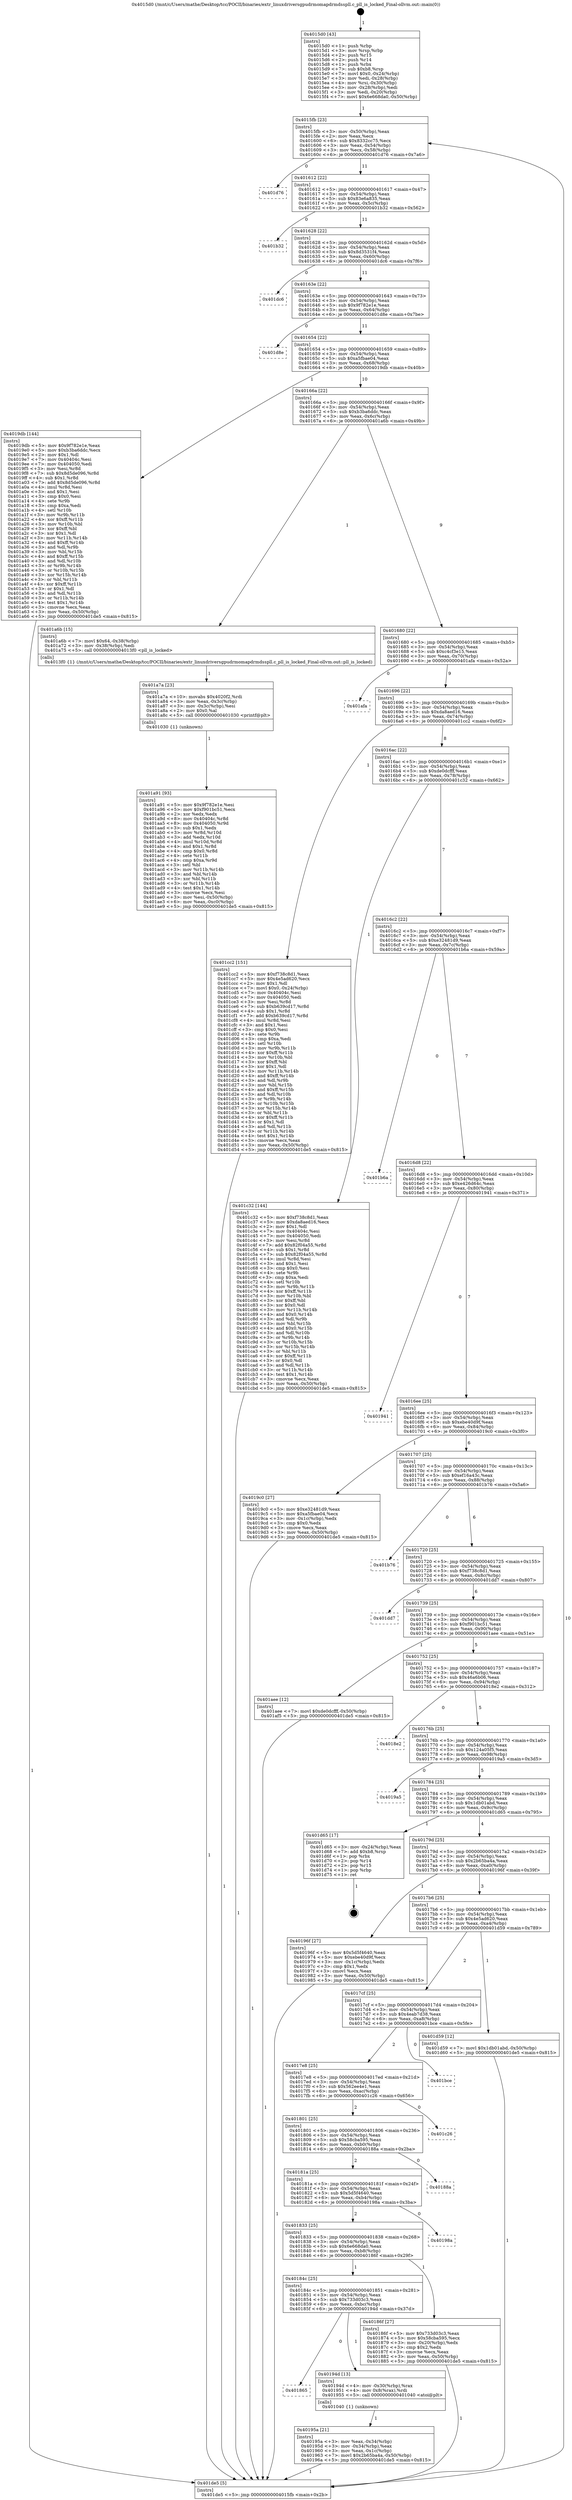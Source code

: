 digraph "0x4015d0" {
  label = "0x4015d0 (/mnt/c/Users/mathe/Desktop/tcc/POCII/binaries/extr_linuxdriversgpudrmomapdrmdsspll.c_pll_is_locked_Final-ollvm.out::main(0))"
  labelloc = "t"
  node[shape=record]

  Entry [label="",width=0.3,height=0.3,shape=circle,fillcolor=black,style=filled]
  "0x4015fb" [label="{
     0x4015fb [23]\l
     | [instrs]\l
     &nbsp;&nbsp;0x4015fb \<+3\>: mov -0x50(%rbp),%eax\l
     &nbsp;&nbsp;0x4015fe \<+2\>: mov %eax,%ecx\l
     &nbsp;&nbsp;0x401600 \<+6\>: sub $0x8332cc75,%ecx\l
     &nbsp;&nbsp;0x401606 \<+3\>: mov %eax,-0x54(%rbp)\l
     &nbsp;&nbsp;0x401609 \<+3\>: mov %ecx,-0x58(%rbp)\l
     &nbsp;&nbsp;0x40160c \<+6\>: je 0000000000401d76 \<main+0x7a6\>\l
  }"]
  "0x401d76" [label="{
     0x401d76\l
  }", style=dashed]
  "0x401612" [label="{
     0x401612 [22]\l
     | [instrs]\l
     &nbsp;&nbsp;0x401612 \<+5\>: jmp 0000000000401617 \<main+0x47\>\l
     &nbsp;&nbsp;0x401617 \<+3\>: mov -0x54(%rbp),%eax\l
     &nbsp;&nbsp;0x40161a \<+5\>: sub $0x83e6a835,%eax\l
     &nbsp;&nbsp;0x40161f \<+3\>: mov %eax,-0x5c(%rbp)\l
     &nbsp;&nbsp;0x401622 \<+6\>: je 0000000000401b32 \<main+0x562\>\l
  }"]
  Exit [label="",width=0.3,height=0.3,shape=circle,fillcolor=black,style=filled,peripheries=2]
  "0x401b32" [label="{
     0x401b32\l
  }", style=dashed]
  "0x401628" [label="{
     0x401628 [22]\l
     | [instrs]\l
     &nbsp;&nbsp;0x401628 \<+5\>: jmp 000000000040162d \<main+0x5d\>\l
     &nbsp;&nbsp;0x40162d \<+3\>: mov -0x54(%rbp),%eax\l
     &nbsp;&nbsp;0x401630 \<+5\>: sub $0x8d3531f4,%eax\l
     &nbsp;&nbsp;0x401635 \<+3\>: mov %eax,-0x60(%rbp)\l
     &nbsp;&nbsp;0x401638 \<+6\>: je 0000000000401dc6 \<main+0x7f6\>\l
  }"]
  "0x401a91" [label="{
     0x401a91 [93]\l
     | [instrs]\l
     &nbsp;&nbsp;0x401a91 \<+5\>: mov $0x9f782e1e,%esi\l
     &nbsp;&nbsp;0x401a96 \<+5\>: mov $0xf901bc51,%ecx\l
     &nbsp;&nbsp;0x401a9b \<+2\>: xor %edx,%edx\l
     &nbsp;&nbsp;0x401a9d \<+8\>: mov 0x40404c,%r8d\l
     &nbsp;&nbsp;0x401aa5 \<+8\>: mov 0x404050,%r9d\l
     &nbsp;&nbsp;0x401aad \<+3\>: sub $0x1,%edx\l
     &nbsp;&nbsp;0x401ab0 \<+3\>: mov %r8d,%r10d\l
     &nbsp;&nbsp;0x401ab3 \<+3\>: add %edx,%r10d\l
     &nbsp;&nbsp;0x401ab6 \<+4\>: imul %r10d,%r8d\l
     &nbsp;&nbsp;0x401aba \<+4\>: and $0x1,%r8d\l
     &nbsp;&nbsp;0x401abe \<+4\>: cmp $0x0,%r8d\l
     &nbsp;&nbsp;0x401ac2 \<+4\>: sete %r11b\l
     &nbsp;&nbsp;0x401ac6 \<+4\>: cmp $0xa,%r9d\l
     &nbsp;&nbsp;0x401aca \<+3\>: setl %bl\l
     &nbsp;&nbsp;0x401acd \<+3\>: mov %r11b,%r14b\l
     &nbsp;&nbsp;0x401ad0 \<+3\>: and %bl,%r14b\l
     &nbsp;&nbsp;0x401ad3 \<+3\>: xor %bl,%r11b\l
     &nbsp;&nbsp;0x401ad6 \<+3\>: or %r11b,%r14b\l
     &nbsp;&nbsp;0x401ad9 \<+4\>: test $0x1,%r14b\l
     &nbsp;&nbsp;0x401add \<+3\>: cmovne %ecx,%esi\l
     &nbsp;&nbsp;0x401ae0 \<+3\>: mov %esi,-0x50(%rbp)\l
     &nbsp;&nbsp;0x401ae3 \<+6\>: mov %eax,-0xc0(%rbp)\l
     &nbsp;&nbsp;0x401ae9 \<+5\>: jmp 0000000000401de5 \<main+0x815\>\l
  }"]
  "0x401dc6" [label="{
     0x401dc6\l
  }", style=dashed]
  "0x40163e" [label="{
     0x40163e [22]\l
     | [instrs]\l
     &nbsp;&nbsp;0x40163e \<+5\>: jmp 0000000000401643 \<main+0x73\>\l
     &nbsp;&nbsp;0x401643 \<+3\>: mov -0x54(%rbp),%eax\l
     &nbsp;&nbsp;0x401646 \<+5\>: sub $0x9f782e1e,%eax\l
     &nbsp;&nbsp;0x40164b \<+3\>: mov %eax,-0x64(%rbp)\l
     &nbsp;&nbsp;0x40164e \<+6\>: je 0000000000401d8e \<main+0x7be\>\l
  }"]
  "0x401a7a" [label="{
     0x401a7a [23]\l
     | [instrs]\l
     &nbsp;&nbsp;0x401a7a \<+10\>: movabs $0x4020f2,%rdi\l
     &nbsp;&nbsp;0x401a84 \<+3\>: mov %eax,-0x3c(%rbp)\l
     &nbsp;&nbsp;0x401a87 \<+3\>: mov -0x3c(%rbp),%esi\l
     &nbsp;&nbsp;0x401a8a \<+2\>: mov $0x0,%al\l
     &nbsp;&nbsp;0x401a8c \<+5\>: call 0000000000401030 \<printf@plt\>\l
     | [calls]\l
     &nbsp;&nbsp;0x401030 \{1\} (unknown)\l
  }"]
  "0x401d8e" [label="{
     0x401d8e\l
  }", style=dashed]
  "0x401654" [label="{
     0x401654 [22]\l
     | [instrs]\l
     &nbsp;&nbsp;0x401654 \<+5\>: jmp 0000000000401659 \<main+0x89\>\l
     &nbsp;&nbsp;0x401659 \<+3\>: mov -0x54(%rbp),%eax\l
     &nbsp;&nbsp;0x40165c \<+5\>: sub $0xa5fbae04,%eax\l
     &nbsp;&nbsp;0x401661 \<+3\>: mov %eax,-0x68(%rbp)\l
     &nbsp;&nbsp;0x401664 \<+6\>: je 00000000004019db \<main+0x40b\>\l
  }"]
  "0x40195a" [label="{
     0x40195a [21]\l
     | [instrs]\l
     &nbsp;&nbsp;0x40195a \<+3\>: mov %eax,-0x34(%rbp)\l
     &nbsp;&nbsp;0x40195d \<+3\>: mov -0x34(%rbp),%eax\l
     &nbsp;&nbsp;0x401960 \<+3\>: mov %eax,-0x1c(%rbp)\l
     &nbsp;&nbsp;0x401963 \<+7\>: movl $0x2b65ba4a,-0x50(%rbp)\l
     &nbsp;&nbsp;0x40196a \<+5\>: jmp 0000000000401de5 \<main+0x815\>\l
  }"]
  "0x4019db" [label="{
     0x4019db [144]\l
     | [instrs]\l
     &nbsp;&nbsp;0x4019db \<+5\>: mov $0x9f782e1e,%eax\l
     &nbsp;&nbsp;0x4019e0 \<+5\>: mov $0xb3ba6ddc,%ecx\l
     &nbsp;&nbsp;0x4019e5 \<+2\>: mov $0x1,%dl\l
     &nbsp;&nbsp;0x4019e7 \<+7\>: mov 0x40404c,%esi\l
     &nbsp;&nbsp;0x4019ee \<+7\>: mov 0x404050,%edi\l
     &nbsp;&nbsp;0x4019f5 \<+3\>: mov %esi,%r8d\l
     &nbsp;&nbsp;0x4019f8 \<+7\>: sub $0x8d5de096,%r8d\l
     &nbsp;&nbsp;0x4019ff \<+4\>: sub $0x1,%r8d\l
     &nbsp;&nbsp;0x401a03 \<+7\>: add $0x8d5de096,%r8d\l
     &nbsp;&nbsp;0x401a0a \<+4\>: imul %r8d,%esi\l
     &nbsp;&nbsp;0x401a0e \<+3\>: and $0x1,%esi\l
     &nbsp;&nbsp;0x401a11 \<+3\>: cmp $0x0,%esi\l
     &nbsp;&nbsp;0x401a14 \<+4\>: sete %r9b\l
     &nbsp;&nbsp;0x401a18 \<+3\>: cmp $0xa,%edi\l
     &nbsp;&nbsp;0x401a1b \<+4\>: setl %r10b\l
     &nbsp;&nbsp;0x401a1f \<+3\>: mov %r9b,%r11b\l
     &nbsp;&nbsp;0x401a22 \<+4\>: xor $0xff,%r11b\l
     &nbsp;&nbsp;0x401a26 \<+3\>: mov %r10b,%bl\l
     &nbsp;&nbsp;0x401a29 \<+3\>: xor $0xff,%bl\l
     &nbsp;&nbsp;0x401a2c \<+3\>: xor $0x1,%dl\l
     &nbsp;&nbsp;0x401a2f \<+3\>: mov %r11b,%r14b\l
     &nbsp;&nbsp;0x401a32 \<+4\>: and $0xff,%r14b\l
     &nbsp;&nbsp;0x401a36 \<+3\>: and %dl,%r9b\l
     &nbsp;&nbsp;0x401a39 \<+3\>: mov %bl,%r15b\l
     &nbsp;&nbsp;0x401a3c \<+4\>: and $0xff,%r15b\l
     &nbsp;&nbsp;0x401a40 \<+3\>: and %dl,%r10b\l
     &nbsp;&nbsp;0x401a43 \<+3\>: or %r9b,%r14b\l
     &nbsp;&nbsp;0x401a46 \<+3\>: or %r10b,%r15b\l
     &nbsp;&nbsp;0x401a49 \<+3\>: xor %r15b,%r14b\l
     &nbsp;&nbsp;0x401a4c \<+3\>: or %bl,%r11b\l
     &nbsp;&nbsp;0x401a4f \<+4\>: xor $0xff,%r11b\l
     &nbsp;&nbsp;0x401a53 \<+3\>: or $0x1,%dl\l
     &nbsp;&nbsp;0x401a56 \<+3\>: and %dl,%r11b\l
     &nbsp;&nbsp;0x401a59 \<+3\>: or %r11b,%r14b\l
     &nbsp;&nbsp;0x401a5c \<+4\>: test $0x1,%r14b\l
     &nbsp;&nbsp;0x401a60 \<+3\>: cmovne %ecx,%eax\l
     &nbsp;&nbsp;0x401a63 \<+3\>: mov %eax,-0x50(%rbp)\l
     &nbsp;&nbsp;0x401a66 \<+5\>: jmp 0000000000401de5 \<main+0x815\>\l
  }"]
  "0x40166a" [label="{
     0x40166a [22]\l
     | [instrs]\l
     &nbsp;&nbsp;0x40166a \<+5\>: jmp 000000000040166f \<main+0x9f\>\l
     &nbsp;&nbsp;0x40166f \<+3\>: mov -0x54(%rbp),%eax\l
     &nbsp;&nbsp;0x401672 \<+5\>: sub $0xb3ba6ddc,%eax\l
     &nbsp;&nbsp;0x401677 \<+3\>: mov %eax,-0x6c(%rbp)\l
     &nbsp;&nbsp;0x40167a \<+6\>: je 0000000000401a6b \<main+0x49b\>\l
  }"]
  "0x401865" [label="{
     0x401865\l
  }", style=dashed]
  "0x401a6b" [label="{
     0x401a6b [15]\l
     | [instrs]\l
     &nbsp;&nbsp;0x401a6b \<+7\>: movl $0x64,-0x38(%rbp)\l
     &nbsp;&nbsp;0x401a72 \<+3\>: mov -0x38(%rbp),%edi\l
     &nbsp;&nbsp;0x401a75 \<+5\>: call 00000000004013f0 \<pll_is_locked\>\l
     | [calls]\l
     &nbsp;&nbsp;0x4013f0 \{1\} (/mnt/c/Users/mathe/Desktop/tcc/POCII/binaries/extr_linuxdriversgpudrmomapdrmdsspll.c_pll_is_locked_Final-ollvm.out::pll_is_locked)\l
  }"]
  "0x401680" [label="{
     0x401680 [22]\l
     | [instrs]\l
     &nbsp;&nbsp;0x401680 \<+5\>: jmp 0000000000401685 \<main+0xb5\>\l
     &nbsp;&nbsp;0x401685 \<+3\>: mov -0x54(%rbp),%eax\l
     &nbsp;&nbsp;0x401688 \<+5\>: sub $0xc4cf3e15,%eax\l
     &nbsp;&nbsp;0x40168d \<+3\>: mov %eax,-0x70(%rbp)\l
     &nbsp;&nbsp;0x401690 \<+6\>: je 0000000000401afa \<main+0x52a\>\l
  }"]
  "0x40194d" [label="{
     0x40194d [13]\l
     | [instrs]\l
     &nbsp;&nbsp;0x40194d \<+4\>: mov -0x30(%rbp),%rax\l
     &nbsp;&nbsp;0x401951 \<+4\>: mov 0x8(%rax),%rdi\l
     &nbsp;&nbsp;0x401955 \<+5\>: call 0000000000401040 \<atoi@plt\>\l
     | [calls]\l
     &nbsp;&nbsp;0x401040 \{1\} (unknown)\l
  }"]
  "0x401afa" [label="{
     0x401afa\l
  }", style=dashed]
  "0x401696" [label="{
     0x401696 [22]\l
     | [instrs]\l
     &nbsp;&nbsp;0x401696 \<+5\>: jmp 000000000040169b \<main+0xcb\>\l
     &nbsp;&nbsp;0x40169b \<+3\>: mov -0x54(%rbp),%eax\l
     &nbsp;&nbsp;0x40169e \<+5\>: sub $0xda8aed16,%eax\l
     &nbsp;&nbsp;0x4016a3 \<+3\>: mov %eax,-0x74(%rbp)\l
     &nbsp;&nbsp;0x4016a6 \<+6\>: je 0000000000401cc2 \<main+0x6f2\>\l
  }"]
  "0x4015d0" [label="{
     0x4015d0 [43]\l
     | [instrs]\l
     &nbsp;&nbsp;0x4015d0 \<+1\>: push %rbp\l
     &nbsp;&nbsp;0x4015d1 \<+3\>: mov %rsp,%rbp\l
     &nbsp;&nbsp;0x4015d4 \<+2\>: push %r15\l
     &nbsp;&nbsp;0x4015d6 \<+2\>: push %r14\l
     &nbsp;&nbsp;0x4015d8 \<+1\>: push %rbx\l
     &nbsp;&nbsp;0x4015d9 \<+7\>: sub $0xb8,%rsp\l
     &nbsp;&nbsp;0x4015e0 \<+7\>: movl $0x0,-0x24(%rbp)\l
     &nbsp;&nbsp;0x4015e7 \<+3\>: mov %edi,-0x28(%rbp)\l
     &nbsp;&nbsp;0x4015ea \<+4\>: mov %rsi,-0x30(%rbp)\l
     &nbsp;&nbsp;0x4015ee \<+3\>: mov -0x28(%rbp),%edi\l
     &nbsp;&nbsp;0x4015f1 \<+3\>: mov %edi,-0x20(%rbp)\l
     &nbsp;&nbsp;0x4015f4 \<+7\>: movl $0x6e668da0,-0x50(%rbp)\l
  }"]
  "0x401cc2" [label="{
     0x401cc2 [151]\l
     | [instrs]\l
     &nbsp;&nbsp;0x401cc2 \<+5\>: mov $0xf738c8d1,%eax\l
     &nbsp;&nbsp;0x401cc7 \<+5\>: mov $0x4e5ad620,%ecx\l
     &nbsp;&nbsp;0x401ccc \<+2\>: mov $0x1,%dl\l
     &nbsp;&nbsp;0x401cce \<+7\>: movl $0x0,-0x24(%rbp)\l
     &nbsp;&nbsp;0x401cd5 \<+7\>: mov 0x40404c,%esi\l
     &nbsp;&nbsp;0x401cdc \<+7\>: mov 0x404050,%edi\l
     &nbsp;&nbsp;0x401ce3 \<+3\>: mov %esi,%r8d\l
     &nbsp;&nbsp;0x401ce6 \<+7\>: sub $0xb639cd17,%r8d\l
     &nbsp;&nbsp;0x401ced \<+4\>: sub $0x1,%r8d\l
     &nbsp;&nbsp;0x401cf1 \<+7\>: add $0xb639cd17,%r8d\l
     &nbsp;&nbsp;0x401cf8 \<+4\>: imul %r8d,%esi\l
     &nbsp;&nbsp;0x401cfc \<+3\>: and $0x1,%esi\l
     &nbsp;&nbsp;0x401cff \<+3\>: cmp $0x0,%esi\l
     &nbsp;&nbsp;0x401d02 \<+4\>: sete %r9b\l
     &nbsp;&nbsp;0x401d06 \<+3\>: cmp $0xa,%edi\l
     &nbsp;&nbsp;0x401d09 \<+4\>: setl %r10b\l
     &nbsp;&nbsp;0x401d0d \<+3\>: mov %r9b,%r11b\l
     &nbsp;&nbsp;0x401d10 \<+4\>: xor $0xff,%r11b\l
     &nbsp;&nbsp;0x401d14 \<+3\>: mov %r10b,%bl\l
     &nbsp;&nbsp;0x401d17 \<+3\>: xor $0xff,%bl\l
     &nbsp;&nbsp;0x401d1a \<+3\>: xor $0x1,%dl\l
     &nbsp;&nbsp;0x401d1d \<+3\>: mov %r11b,%r14b\l
     &nbsp;&nbsp;0x401d20 \<+4\>: and $0xff,%r14b\l
     &nbsp;&nbsp;0x401d24 \<+3\>: and %dl,%r9b\l
     &nbsp;&nbsp;0x401d27 \<+3\>: mov %bl,%r15b\l
     &nbsp;&nbsp;0x401d2a \<+4\>: and $0xff,%r15b\l
     &nbsp;&nbsp;0x401d2e \<+3\>: and %dl,%r10b\l
     &nbsp;&nbsp;0x401d31 \<+3\>: or %r9b,%r14b\l
     &nbsp;&nbsp;0x401d34 \<+3\>: or %r10b,%r15b\l
     &nbsp;&nbsp;0x401d37 \<+3\>: xor %r15b,%r14b\l
     &nbsp;&nbsp;0x401d3a \<+3\>: or %bl,%r11b\l
     &nbsp;&nbsp;0x401d3d \<+4\>: xor $0xff,%r11b\l
     &nbsp;&nbsp;0x401d41 \<+3\>: or $0x1,%dl\l
     &nbsp;&nbsp;0x401d44 \<+3\>: and %dl,%r11b\l
     &nbsp;&nbsp;0x401d47 \<+3\>: or %r11b,%r14b\l
     &nbsp;&nbsp;0x401d4a \<+4\>: test $0x1,%r14b\l
     &nbsp;&nbsp;0x401d4e \<+3\>: cmovne %ecx,%eax\l
     &nbsp;&nbsp;0x401d51 \<+3\>: mov %eax,-0x50(%rbp)\l
     &nbsp;&nbsp;0x401d54 \<+5\>: jmp 0000000000401de5 \<main+0x815\>\l
  }"]
  "0x4016ac" [label="{
     0x4016ac [22]\l
     | [instrs]\l
     &nbsp;&nbsp;0x4016ac \<+5\>: jmp 00000000004016b1 \<main+0xe1\>\l
     &nbsp;&nbsp;0x4016b1 \<+3\>: mov -0x54(%rbp),%eax\l
     &nbsp;&nbsp;0x4016b4 \<+5\>: sub $0xde0dcfff,%eax\l
     &nbsp;&nbsp;0x4016b9 \<+3\>: mov %eax,-0x78(%rbp)\l
     &nbsp;&nbsp;0x4016bc \<+6\>: je 0000000000401c32 \<main+0x662\>\l
  }"]
  "0x401de5" [label="{
     0x401de5 [5]\l
     | [instrs]\l
     &nbsp;&nbsp;0x401de5 \<+5\>: jmp 00000000004015fb \<main+0x2b\>\l
  }"]
  "0x401c32" [label="{
     0x401c32 [144]\l
     | [instrs]\l
     &nbsp;&nbsp;0x401c32 \<+5\>: mov $0xf738c8d1,%eax\l
     &nbsp;&nbsp;0x401c37 \<+5\>: mov $0xda8aed16,%ecx\l
     &nbsp;&nbsp;0x401c3c \<+2\>: mov $0x1,%dl\l
     &nbsp;&nbsp;0x401c3e \<+7\>: mov 0x40404c,%esi\l
     &nbsp;&nbsp;0x401c45 \<+7\>: mov 0x404050,%edi\l
     &nbsp;&nbsp;0x401c4c \<+3\>: mov %esi,%r8d\l
     &nbsp;&nbsp;0x401c4f \<+7\>: add $0x82f04a55,%r8d\l
     &nbsp;&nbsp;0x401c56 \<+4\>: sub $0x1,%r8d\l
     &nbsp;&nbsp;0x401c5a \<+7\>: sub $0x82f04a55,%r8d\l
     &nbsp;&nbsp;0x401c61 \<+4\>: imul %r8d,%esi\l
     &nbsp;&nbsp;0x401c65 \<+3\>: and $0x1,%esi\l
     &nbsp;&nbsp;0x401c68 \<+3\>: cmp $0x0,%esi\l
     &nbsp;&nbsp;0x401c6b \<+4\>: sete %r9b\l
     &nbsp;&nbsp;0x401c6f \<+3\>: cmp $0xa,%edi\l
     &nbsp;&nbsp;0x401c72 \<+4\>: setl %r10b\l
     &nbsp;&nbsp;0x401c76 \<+3\>: mov %r9b,%r11b\l
     &nbsp;&nbsp;0x401c79 \<+4\>: xor $0xff,%r11b\l
     &nbsp;&nbsp;0x401c7d \<+3\>: mov %r10b,%bl\l
     &nbsp;&nbsp;0x401c80 \<+3\>: xor $0xff,%bl\l
     &nbsp;&nbsp;0x401c83 \<+3\>: xor $0x0,%dl\l
     &nbsp;&nbsp;0x401c86 \<+3\>: mov %r11b,%r14b\l
     &nbsp;&nbsp;0x401c89 \<+4\>: and $0x0,%r14b\l
     &nbsp;&nbsp;0x401c8d \<+3\>: and %dl,%r9b\l
     &nbsp;&nbsp;0x401c90 \<+3\>: mov %bl,%r15b\l
     &nbsp;&nbsp;0x401c93 \<+4\>: and $0x0,%r15b\l
     &nbsp;&nbsp;0x401c97 \<+3\>: and %dl,%r10b\l
     &nbsp;&nbsp;0x401c9a \<+3\>: or %r9b,%r14b\l
     &nbsp;&nbsp;0x401c9d \<+3\>: or %r10b,%r15b\l
     &nbsp;&nbsp;0x401ca0 \<+3\>: xor %r15b,%r14b\l
     &nbsp;&nbsp;0x401ca3 \<+3\>: or %bl,%r11b\l
     &nbsp;&nbsp;0x401ca6 \<+4\>: xor $0xff,%r11b\l
     &nbsp;&nbsp;0x401caa \<+3\>: or $0x0,%dl\l
     &nbsp;&nbsp;0x401cad \<+3\>: and %dl,%r11b\l
     &nbsp;&nbsp;0x401cb0 \<+3\>: or %r11b,%r14b\l
     &nbsp;&nbsp;0x401cb3 \<+4\>: test $0x1,%r14b\l
     &nbsp;&nbsp;0x401cb7 \<+3\>: cmovne %ecx,%eax\l
     &nbsp;&nbsp;0x401cba \<+3\>: mov %eax,-0x50(%rbp)\l
     &nbsp;&nbsp;0x401cbd \<+5\>: jmp 0000000000401de5 \<main+0x815\>\l
  }"]
  "0x4016c2" [label="{
     0x4016c2 [22]\l
     | [instrs]\l
     &nbsp;&nbsp;0x4016c2 \<+5\>: jmp 00000000004016c7 \<main+0xf7\>\l
     &nbsp;&nbsp;0x4016c7 \<+3\>: mov -0x54(%rbp),%eax\l
     &nbsp;&nbsp;0x4016ca \<+5\>: sub $0xe32481d9,%eax\l
     &nbsp;&nbsp;0x4016cf \<+3\>: mov %eax,-0x7c(%rbp)\l
     &nbsp;&nbsp;0x4016d2 \<+6\>: je 0000000000401b6a \<main+0x59a\>\l
  }"]
  "0x40184c" [label="{
     0x40184c [25]\l
     | [instrs]\l
     &nbsp;&nbsp;0x40184c \<+5\>: jmp 0000000000401851 \<main+0x281\>\l
     &nbsp;&nbsp;0x401851 \<+3\>: mov -0x54(%rbp),%eax\l
     &nbsp;&nbsp;0x401854 \<+5\>: sub $0x733d03c3,%eax\l
     &nbsp;&nbsp;0x401859 \<+6\>: mov %eax,-0xbc(%rbp)\l
     &nbsp;&nbsp;0x40185f \<+6\>: je 000000000040194d \<main+0x37d\>\l
  }"]
  "0x401b6a" [label="{
     0x401b6a\l
  }", style=dashed]
  "0x4016d8" [label="{
     0x4016d8 [22]\l
     | [instrs]\l
     &nbsp;&nbsp;0x4016d8 \<+5\>: jmp 00000000004016dd \<main+0x10d\>\l
     &nbsp;&nbsp;0x4016dd \<+3\>: mov -0x54(%rbp),%eax\l
     &nbsp;&nbsp;0x4016e0 \<+5\>: sub $0xe426d64c,%eax\l
     &nbsp;&nbsp;0x4016e5 \<+3\>: mov %eax,-0x80(%rbp)\l
     &nbsp;&nbsp;0x4016e8 \<+6\>: je 0000000000401941 \<main+0x371\>\l
  }"]
  "0x40186f" [label="{
     0x40186f [27]\l
     | [instrs]\l
     &nbsp;&nbsp;0x40186f \<+5\>: mov $0x733d03c3,%eax\l
     &nbsp;&nbsp;0x401874 \<+5\>: mov $0x58cba595,%ecx\l
     &nbsp;&nbsp;0x401879 \<+3\>: mov -0x20(%rbp),%edx\l
     &nbsp;&nbsp;0x40187c \<+3\>: cmp $0x2,%edx\l
     &nbsp;&nbsp;0x40187f \<+3\>: cmovne %ecx,%eax\l
     &nbsp;&nbsp;0x401882 \<+3\>: mov %eax,-0x50(%rbp)\l
     &nbsp;&nbsp;0x401885 \<+5\>: jmp 0000000000401de5 \<main+0x815\>\l
  }"]
  "0x401941" [label="{
     0x401941\l
  }", style=dashed]
  "0x4016ee" [label="{
     0x4016ee [25]\l
     | [instrs]\l
     &nbsp;&nbsp;0x4016ee \<+5\>: jmp 00000000004016f3 \<main+0x123\>\l
     &nbsp;&nbsp;0x4016f3 \<+3\>: mov -0x54(%rbp),%eax\l
     &nbsp;&nbsp;0x4016f6 \<+5\>: sub $0xebe40d9f,%eax\l
     &nbsp;&nbsp;0x4016fb \<+6\>: mov %eax,-0x84(%rbp)\l
     &nbsp;&nbsp;0x401701 \<+6\>: je 00000000004019c0 \<main+0x3f0\>\l
  }"]
  "0x401833" [label="{
     0x401833 [25]\l
     | [instrs]\l
     &nbsp;&nbsp;0x401833 \<+5\>: jmp 0000000000401838 \<main+0x268\>\l
     &nbsp;&nbsp;0x401838 \<+3\>: mov -0x54(%rbp),%eax\l
     &nbsp;&nbsp;0x40183b \<+5\>: sub $0x6e668da0,%eax\l
     &nbsp;&nbsp;0x401840 \<+6\>: mov %eax,-0xb8(%rbp)\l
     &nbsp;&nbsp;0x401846 \<+6\>: je 000000000040186f \<main+0x29f\>\l
  }"]
  "0x4019c0" [label="{
     0x4019c0 [27]\l
     | [instrs]\l
     &nbsp;&nbsp;0x4019c0 \<+5\>: mov $0xe32481d9,%eax\l
     &nbsp;&nbsp;0x4019c5 \<+5\>: mov $0xa5fbae04,%ecx\l
     &nbsp;&nbsp;0x4019ca \<+3\>: mov -0x1c(%rbp),%edx\l
     &nbsp;&nbsp;0x4019cd \<+3\>: cmp $0x0,%edx\l
     &nbsp;&nbsp;0x4019d0 \<+3\>: cmove %ecx,%eax\l
     &nbsp;&nbsp;0x4019d3 \<+3\>: mov %eax,-0x50(%rbp)\l
     &nbsp;&nbsp;0x4019d6 \<+5\>: jmp 0000000000401de5 \<main+0x815\>\l
  }"]
  "0x401707" [label="{
     0x401707 [25]\l
     | [instrs]\l
     &nbsp;&nbsp;0x401707 \<+5\>: jmp 000000000040170c \<main+0x13c\>\l
     &nbsp;&nbsp;0x40170c \<+3\>: mov -0x54(%rbp),%eax\l
     &nbsp;&nbsp;0x40170f \<+5\>: sub $0xef16a43c,%eax\l
     &nbsp;&nbsp;0x401714 \<+6\>: mov %eax,-0x88(%rbp)\l
     &nbsp;&nbsp;0x40171a \<+6\>: je 0000000000401b76 \<main+0x5a6\>\l
  }"]
  "0x40198a" [label="{
     0x40198a\l
  }", style=dashed]
  "0x401b76" [label="{
     0x401b76\l
  }", style=dashed]
  "0x401720" [label="{
     0x401720 [25]\l
     | [instrs]\l
     &nbsp;&nbsp;0x401720 \<+5\>: jmp 0000000000401725 \<main+0x155\>\l
     &nbsp;&nbsp;0x401725 \<+3\>: mov -0x54(%rbp),%eax\l
     &nbsp;&nbsp;0x401728 \<+5\>: sub $0xf738c8d1,%eax\l
     &nbsp;&nbsp;0x40172d \<+6\>: mov %eax,-0x8c(%rbp)\l
     &nbsp;&nbsp;0x401733 \<+6\>: je 0000000000401dd7 \<main+0x807\>\l
  }"]
  "0x40181a" [label="{
     0x40181a [25]\l
     | [instrs]\l
     &nbsp;&nbsp;0x40181a \<+5\>: jmp 000000000040181f \<main+0x24f\>\l
     &nbsp;&nbsp;0x40181f \<+3\>: mov -0x54(%rbp),%eax\l
     &nbsp;&nbsp;0x401822 \<+5\>: sub $0x5d5f4640,%eax\l
     &nbsp;&nbsp;0x401827 \<+6\>: mov %eax,-0xb4(%rbp)\l
     &nbsp;&nbsp;0x40182d \<+6\>: je 000000000040198a \<main+0x3ba\>\l
  }"]
  "0x401dd7" [label="{
     0x401dd7\l
  }", style=dashed]
  "0x401739" [label="{
     0x401739 [25]\l
     | [instrs]\l
     &nbsp;&nbsp;0x401739 \<+5\>: jmp 000000000040173e \<main+0x16e\>\l
     &nbsp;&nbsp;0x40173e \<+3\>: mov -0x54(%rbp),%eax\l
     &nbsp;&nbsp;0x401741 \<+5\>: sub $0xf901bc51,%eax\l
     &nbsp;&nbsp;0x401746 \<+6\>: mov %eax,-0x90(%rbp)\l
     &nbsp;&nbsp;0x40174c \<+6\>: je 0000000000401aee \<main+0x51e\>\l
  }"]
  "0x40188a" [label="{
     0x40188a\l
  }", style=dashed]
  "0x401aee" [label="{
     0x401aee [12]\l
     | [instrs]\l
     &nbsp;&nbsp;0x401aee \<+7\>: movl $0xde0dcfff,-0x50(%rbp)\l
     &nbsp;&nbsp;0x401af5 \<+5\>: jmp 0000000000401de5 \<main+0x815\>\l
  }"]
  "0x401752" [label="{
     0x401752 [25]\l
     | [instrs]\l
     &nbsp;&nbsp;0x401752 \<+5\>: jmp 0000000000401757 \<main+0x187\>\l
     &nbsp;&nbsp;0x401757 \<+3\>: mov -0x54(%rbp),%eax\l
     &nbsp;&nbsp;0x40175a \<+5\>: sub $0x46a6b06,%eax\l
     &nbsp;&nbsp;0x40175f \<+6\>: mov %eax,-0x94(%rbp)\l
     &nbsp;&nbsp;0x401765 \<+6\>: je 00000000004018e2 \<main+0x312\>\l
  }"]
  "0x401801" [label="{
     0x401801 [25]\l
     | [instrs]\l
     &nbsp;&nbsp;0x401801 \<+5\>: jmp 0000000000401806 \<main+0x236\>\l
     &nbsp;&nbsp;0x401806 \<+3\>: mov -0x54(%rbp),%eax\l
     &nbsp;&nbsp;0x401809 \<+5\>: sub $0x58cba595,%eax\l
     &nbsp;&nbsp;0x40180e \<+6\>: mov %eax,-0xb0(%rbp)\l
     &nbsp;&nbsp;0x401814 \<+6\>: je 000000000040188a \<main+0x2ba\>\l
  }"]
  "0x4018e2" [label="{
     0x4018e2\l
  }", style=dashed]
  "0x40176b" [label="{
     0x40176b [25]\l
     | [instrs]\l
     &nbsp;&nbsp;0x40176b \<+5\>: jmp 0000000000401770 \<main+0x1a0\>\l
     &nbsp;&nbsp;0x401770 \<+3\>: mov -0x54(%rbp),%eax\l
     &nbsp;&nbsp;0x401773 \<+5\>: sub $0x124a05f5,%eax\l
     &nbsp;&nbsp;0x401778 \<+6\>: mov %eax,-0x98(%rbp)\l
     &nbsp;&nbsp;0x40177e \<+6\>: je 00000000004019a5 \<main+0x3d5\>\l
  }"]
  "0x401c26" [label="{
     0x401c26\l
  }", style=dashed]
  "0x4019a5" [label="{
     0x4019a5\l
  }", style=dashed]
  "0x401784" [label="{
     0x401784 [25]\l
     | [instrs]\l
     &nbsp;&nbsp;0x401784 \<+5\>: jmp 0000000000401789 \<main+0x1b9\>\l
     &nbsp;&nbsp;0x401789 \<+3\>: mov -0x54(%rbp),%eax\l
     &nbsp;&nbsp;0x40178c \<+5\>: sub $0x1db01abd,%eax\l
     &nbsp;&nbsp;0x401791 \<+6\>: mov %eax,-0x9c(%rbp)\l
     &nbsp;&nbsp;0x401797 \<+6\>: je 0000000000401d65 \<main+0x795\>\l
  }"]
  "0x4017e8" [label="{
     0x4017e8 [25]\l
     | [instrs]\l
     &nbsp;&nbsp;0x4017e8 \<+5\>: jmp 00000000004017ed \<main+0x21d\>\l
     &nbsp;&nbsp;0x4017ed \<+3\>: mov -0x54(%rbp),%eax\l
     &nbsp;&nbsp;0x4017f0 \<+5\>: sub $0x562ee4e1,%eax\l
     &nbsp;&nbsp;0x4017f5 \<+6\>: mov %eax,-0xac(%rbp)\l
     &nbsp;&nbsp;0x4017fb \<+6\>: je 0000000000401c26 \<main+0x656\>\l
  }"]
  "0x401d65" [label="{
     0x401d65 [17]\l
     | [instrs]\l
     &nbsp;&nbsp;0x401d65 \<+3\>: mov -0x24(%rbp),%eax\l
     &nbsp;&nbsp;0x401d68 \<+7\>: add $0xb8,%rsp\l
     &nbsp;&nbsp;0x401d6f \<+1\>: pop %rbx\l
     &nbsp;&nbsp;0x401d70 \<+2\>: pop %r14\l
     &nbsp;&nbsp;0x401d72 \<+2\>: pop %r15\l
     &nbsp;&nbsp;0x401d74 \<+1\>: pop %rbp\l
     &nbsp;&nbsp;0x401d75 \<+1\>: ret\l
  }"]
  "0x40179d" [label="{
     0x40179d [25]\l
     | [instrs]\l
     &nbsp;&nbsp;0x40179d \<+5\>: jmp 00000000004017a2 \<main+0x1d2\>\l
     &nbsp;&nbsp;0x4017a2 \<+3\>: mov -0x54(%rbp),%eax\l
     &nbsp;&nbsp;0x4017a5 \<+5\>: sub $0x2b65ba4a,%eax\l
     &nbsp;&nbsp;0x4017aa \<+6\>: mov %eax,-0xa0(%rbp)\l
     &nbsp;&nbsp;0x4017b0 \<+6\>: je 000000000040196f \<main+0x39f\>\l
  }"]
  "0x401bce" [label="{
     0x401bce\l
  }", style=dashed]
  "0x40196f" [label="{
     0x40196f [27]\l
     | [instrs]\l
     &nbsp;&nbsp;0x40196f \<+5\>: mov $0x5d5f4640,%eax\l
     &nbsp;&nbsp;0x401974 \<+5\>: mov $0xebe40d9f,%ecx\l
     &nbsp;&nbsp;0x401979 \<+3\>: mov -0x1c(%rbp),%edx\l
     &nbsp;&nbsp;0x40197c \<+3\>: cmp $0x1,%edx\l
     &nbsp;&nbsp;0x40197f \<+3\>: cmovl %ecx,%eax\l
     &nbsp;&nbsp;0x401982 \<+3\>: mov %eax,-0x50(%rbp)\l
     &nbsp;&nbsp;0x401985 \<+5\>: jmp 0000000000401de5 \<main+0x815\>\l
  }"]
  "0x4017b6" [label="{
     0x4017b6 [25]\l
     | [instrs]\l
     &nbsp;&nbsp;0x4017b6 \<+5\>: jmp 00000000004017bb \<main+0x1eb\>\l
     &nbsp;&nbsp;0x4017bb \<+3\>: mov -0x54(%rbp),%eax\l
     &nbsp;&nbsp;0x4017be \<+5\>: sub $0x4e5ad620,%eax\l
     &nbsp;&nbsp;0x4017c3 \<+6\>: mov %eax,-0xa4(%rbp)\l
     &nbsp;&nbsp;0x4017c9 \<+6\>: je 0000000000401d59 \<main+0x789\>\l
  }"]
  "0x4017cf" [label="{
     0x4017cf [25]\l
     | [instrs]\l
     &nbsp;&nbsp;0x4017cf \<+5\>: jmp 00000000004017d4 \<main+0x204\>\l
     &nbsp;&nbsp;0x4017d4 \<+3\>: mov -0x54(%rbp),%eax\l
     &nbsp;&nbsp;0x4017d7 \<+5\>: sub $0x4eab7d38,%eax\l
     &nbsp;&nbsp;0x4017dc \<+6\>: mov %eax,-0xa8(%rbp)\l
     &nbsp;&nbsp;0x4017e2 \<+6\>: je 0000000000401bce \<main+0x5fe\>\l
  }"]
  "0x401d59" [label="{
     0x401d59 [12]\l
     | [instrs]\l
     &nbsp;&nbsp;0x401d59 \<+7\>: movl $0x1db01abd,-0x50(%rbp)\l
     &nbsp;&nbsp;0x401d60 \<+5\>: jmp 0000000000401de5 \<main+0x815\>\l
  }"]
  Entry -> "0x4015d0" [label=" 1"]
  "0x4015fb" -> "0x401d76" [label=" 0"]
  "0x4015fb" -> "0x401612" [label=" 11"]
  "0x401d65" -> Exit [label=" 1"]
  "0x401612" -> "0x401b32" [label=" 0"]
  "0x401612" -> "0x401628" [label=" 11"]
  "0x401d59" -> "0x401de5" [label=" 1"]
  "0x401628" -> "0x401dc6" [label=" 0"]
  "0x401628" -> "0x40163e" [label=" 11"]
  "0x401cc2" -> "0x401de5" [label=" 1"]
  "0x40163e" -> "0x401d8e" [label=" 0"]
  "0x40163e" -> "0x401654" [label=" 11"]
  "0x401c32" -> "0x401de5" [label=" 1"]
  "0x401654" -> "0x4019db" [label=" 1"]
  "0x401654" -> "0x40166a" [label=" 10"]
  "0x401aee" -> "0x401de5" [label=" 1"]
  "0x40166a" -> "0x401a6b" [label=" 1"]
  "0x40166a" -> "0x401680" [label=" 9"]
  "0x401a91" -> "0x401de5" [label=" 1"]
  "0x401680" -> "0x401afa" [label=" 0"]
  "0x401680" -> "0x401696" [label=" 9"]
  "0x401a7a" -> "0x401a91" [label=" 1"]
  "0x401696" -> "0x401cc2" [label=" 1"]
  "0x401696" -> "0x4016ac" [label=" 8"]
  "0x4019db" -> "0x401de5" [label=" 1"]
  "0x4016ac" -> "0x401c32" [label=" 1"]
  "0x4016ac" -> "0x4016c2" [label=" 7"]
  "0x4019c0" -> "0x401de5" [label=" 1"]
  "0x4016c2" -> "0x401b6a" [label=" 0"]
  "0x4016c2" -> "0x4016d8" [label=" 7"]
  "0x40196f" -> "0x401de5" [label=" 1"]
  "0x4016d8" -> "0x401941" [label=" 0"]
  "0x4016d8" -> "0x4016ee" [label=" 7"]
  "0x40195a" -> "0x401de5" [label=" 1"]
  "0x4016ee" -> "0x4019c0" [label=" 1"]
  "0x4016ee" -> "0x401707" [label=" 6"]
  "0x40184c" -> "0x401865" [label=" 0"]
  "0x401707" -> "0x401b76" [label=" 0"]
  "0x401707" -> "0x401720" [label=" 6"]
  "0x40184c" -> "0x40194d" [label=" 1"]
  "0x401720" -> "0x401dd7" [label=" 0"]
  "0x401720" -> "0x401739" [label=" 6"]
  "0x401de5" -> "0x4015fb" [label=" 10"]
  "0x401739" -> "0x401aee" [label=" 1"]
  "0x401739" -> "0x401752" [label=" 5"]
  "0x4015d0" -> "0x4015fb" [label=" 1"]
  "0x401752" -> "0x4018e2" [label=" 0"]
  "0x401752" -> "0x40176b" [label=" 5"]
  "0x401833" -> "0x40184c" [label=" 1"]
  "0x40176b" -> "0x4019a5" [label=" 0"]
  "0x40176b" -> "0x401784" [label=" 5"]
  "0x401833" -> "0x40186f" [label=" 1"]
  "0x401784" -> "0x401d65" [label=" 1"]
  "0x401784" -> "0x40179d" [label=" 4"]
  "0x40181a" -> "0x401833" [label=" 2"]
  "0x40179d" -> "0x40196f" [label=" 1"]
  "0x40179d" -> "0x4017b6" [label=" 3"]
  "0x40181a" -> "0x40198a" [label=" 0"]
  "0x4017b6" -> "0x401d59" [label=" 1"]
  "0x4017b6" -> "0x4017cf" [label=" 2"]
  "0x401a6b" -> "0x401a7a" [label=" 1"]
  "0x4017cf" -> "0x401bce" [label=" 0"]
  "0x4017cf" -> "0x4017e8" [label=" 2"]
  "0x40194d" -> "0x40195a" [label=" 1"]
  "0x4017e8" -> "0x401c26" [label=" 0"]
  "0x4017e8" -> "0x401801" [label=" 2"]
  "0x40186f" -> "0x401de5" [label=" 1"]
  "0x401801" -> "0x40188a" [label=" 0"]
  "0x401801" -> "0x40181a" [label=" 2"]
}
